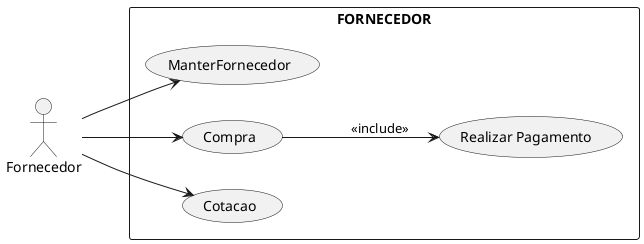@startuml
left to right direction
actor "Fornecedor" as Fornecedor
rectangle "FORNECEDOR"{
    usecase "ManterFornecedor"as UC2
    usecase "Compra" as UC8
    usecase "Realizar Pagamento " as UC7
    usecase "Cotacao" as UC5  
}
Fornecedor --> UC2
Fornecedor --> UC5
Fornecedor --> UC8
UC8 --> UC7:<<include>>
@enduml